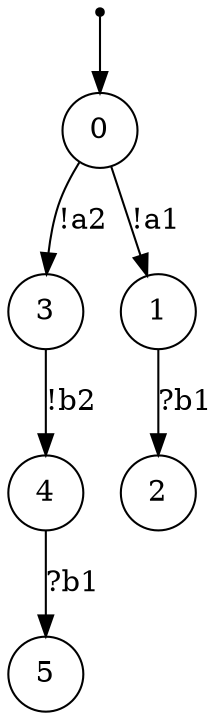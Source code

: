digraph {
 node [shape=point] ENTRY
 node [shape=circle]
 ENTRY -> 0
0 -> 3 [label="!a2"]
3 -> 4 [label="!b2"]
4 -> 5 [label="?b1"]
0 -> 1 [label="!a1"]
1 -> 2 [label="?b1"]
}